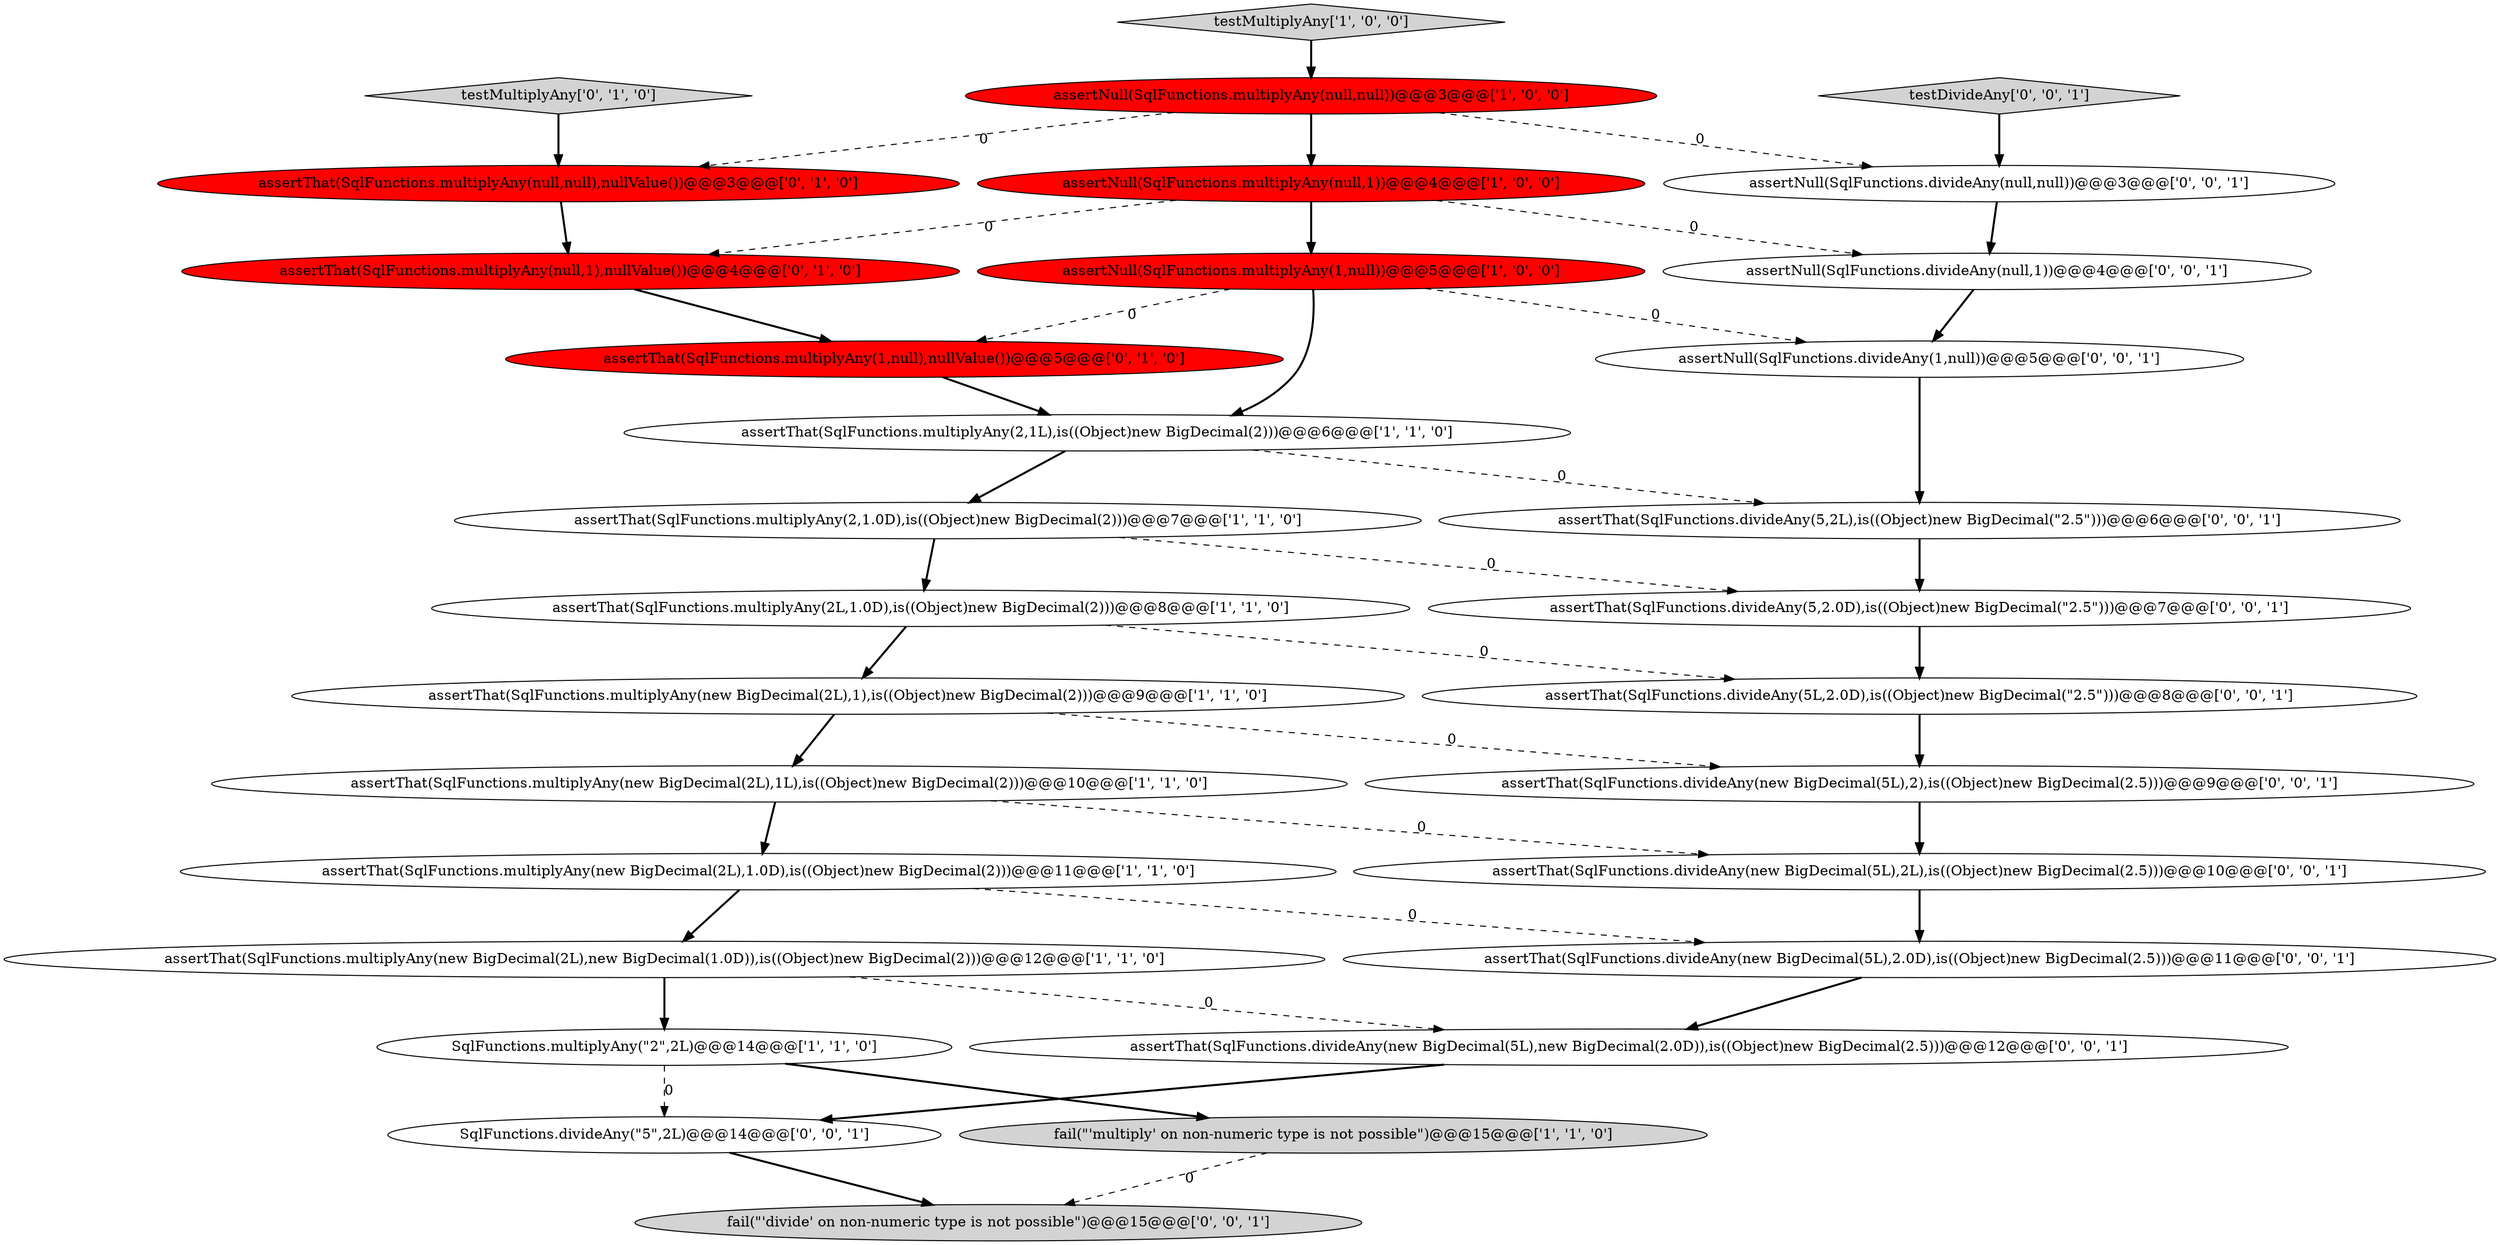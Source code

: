 digraph {
23 [style = filled, label = "assertThat(SqlFunctions.divideAny(new BigDecimal(5L),2),is((Object)new BigDecimal(2.5)))@@@9@@@['0', '0', '1']", fillcolor = white, shape = ellipse image = "AAA0AAABBB3BBB"];
20 [style = filled, label = "fail(\"'divide' on non-numeric type is not possible\")@@@15@@@['0', '0', '1']", fillcolor = lightgray, shape = ellipse image = "AAA0AAABBB3BBB"];
11 [style = filled, label = "testMultiplyAny['1', '0', '0']", fillcolor = lightgray, shape = diamond image = "AAA0AAABBB1BBB"];
18 [style = filled, label = "assertThat(SqlFunctions.divideAny(new BigDecimal(5L),2.0D),is((Object)new BigDecimal(2.5)))@@@11@@@['0', '0', '1']", fillcolor = white, shape = ellipse image = "AAA0AAABBB3BBB"];
28 [style = filled, label = "assertThat(SqlFunctions.divideAny(5,2.0D),is((Object)new BigDecimal(\"2.5\")))@@@7@@@['0', '0', '1']", fillcolor = white, shape = ellipse image = "AAA0AAABBB3BBB"];
29 [style = filled, label = "assertThat(SqlFunctions.divideAny(5L,2.0D),is((Object)new BigDecimal(\"2.5\")))@@@8@@@['0', '0', '1']", fillcolor = white, shape = ellipse image = "AAA0AAABBB3BBB"];
16 [style = filled, label = "testMultiplyAny['0', '1', '0']", fillcolor = lightgray, shape = diamond image = "AAA0AAABBB2BBB"];
0 [style = filled, label = "assertThat(SqlFunctions.multiplyAny(new BigDecimal(2L),1.0D),is((Object)new BigDecimal(2)))@@@11@@@['1', '1', '0']", fillcolor = white, shape = ellipse image = "AAA0AAABBB1BBB"];
19 [style = filled, label = "assertThat(SqlFunctions.divideAny(new BigDecimal(5L),new BigDecimal(2.0D)),is((Object)new BigDecimal(2.5)))@@@12@@@['0', '0', '1']", fillcolor = white, shape = ellipse image = "AAA0AAABBB3BBB"];
26 [style = filled, label = "testDivideAny['0', '0', '1']", fillcolor = lightgray, shape = diamond image = "AAA0AAABBB3BBB"];
24 [style = filled, label = "assertNull(SqlFunctions.divideAny(null,null))@@@3@@@['0', '0', '1']", fillcolor = white, shape = ellipse image = "AAA0AAABBB3BBB"];
27 [style = filled, label = "assertNull(SqlFunctions.divideAny(1,null))@@@5@@@['0', '0', '1']", fillcolor = white, shape = ellipse image = "AAA0AAABBB3BBB"];
21 [style = filled, label = "assertNull(SqlFunctions.divideAny(null,1))@@@4@@@['0', '0', '1']", fillcolor = white, shape = ellipse image = "AAA0AAABBB3BBB"];
13 [style = filled, label = "assertThat(SqlFunctions.multiplyAny(1,null),nullValue())@@@5@@@['0', '1', '0']", fillcolor = red, shape = ellipse image = "AAA1AAABBB2BBB"];
22 [style = filled, label = "SqlFunctions.divideAny(\"5\",2L)@@@14@@@['0', '0', '1']", fillcolor = white, shape = ellipse image = "AAA0AAABBB3BBB"];
9 [style = filled, label = "assertThat(SqlFunctions.multiplyAny(new BigDecimal(2L),1L),is((Object)new BigDecimal(2)))@@@10@@@['1', '1', '0']", fillcolor = white, shape = ellipse image = "AAA0AAABBB1BBB"];
4 [style = filled, label = "assertNull(SqlFunctions.multiplyAny(null,1))@@@4@@@['1', '0', '0']", fillcolor = red, shape = ellipse image = "AAA1AAABBB1BBB"];
8 [style = filled, label = "assertThat(SqlFunctions.multiplyAny(2,1L),is((Object)new BigDecimal(2)))@@@6@@@['1', '1', '0']", fillcolor = white, shape = ellipse image = "AAA0AAABBB1BBB"];
12 [style = filled, label = "assertThat(SqlFunctions.multiplyAny(new BigDecimal(2L),1),is((Object)new BigDecimal(2)))@@@9@@@['1', '1', '0']", fillcolor = white, shape = ellipse image = "AAA0AAABBB1BBB"];
2 [style = filled, label = "fail(\"'multiply' on non-numeric type is not possible\")@@@15@@@['1', '1', '0']", fillcolor = lightgray, shape = ellipse image = "AAA0AAABBB1BBB"];
1 [style = filled, label = "assertNull(SqlFunctions.multiplyAny(1,null))@@@5@@@['1', '0', '0']", fillcolor = red, shape = ellipse image = "AAA1AAABBB1BBB"];
14 [style = filled, label = "assertThat(SqlFunctions.multiplyAny(null,null),nullValue())@@@3@@@['0', '1', '0']", fillcolor = red, shape = ellipse image = "AAA1AAABBB2BBB"];
15 [style = filled, label = "assertThat(SqlFunctions.multiplyAny(null,1),nullValue())@@@4@@@['0', '1', '0']", fillcolor = red, shape = ellipse image = "AAA1AAABBB2BBB"];
7 [style = filled, label = "assertThat(SqlFunctions.multiplyAny(2,1.0D),is((Object)new BigDecimal(2)))@@@7@@@['1', '1', '0']", fillcolor = white, shape = ellipse image = "AAA0AAABBB1BBB"];
3 [style = filled, label = "assertNull(SqlFunctions.multiplyAny(null,null))@@@3@@@['1', '0', '0']", fillcolor = red, shape = ellipse image = "AAA1AAABBB1BBB"];
25 [style = filled, label = "assertThat(SqlFunctions.divideAny(5,2L),is((Object)new BigDecimal(\"2.5\")))@@@6@@@['0', '0', '1']", fillcolor = white, shape = ellipse image = "AAA0AAABBB3BBB"];
17 [style = filled, label = "assertThat(SqlFunctions.divideAny(new BigDecimal(5L),2L),is((Object)new BigDecimal(2.5)))@@@10@@@['0', '0', '1']", fillcolor = white, shape = ellipse image = "AAA0AAABBB3BBB"];
6 [style = filled, label = "assertThat(SqlFunctions.multiplyAny(new BigDecimal(2L),new BigDecimal(1.0D)),is((Object)new BigDecimal(2)))@@@12@@@['1', '1', '0']", fillcolor = white, shape = ellipse image = "AAA0AAABBB1BBB"];
5 [style = filled, label = "assertThat(SqlFunctions.multiplyAny(2L,1.0D),is((Object)new BigDecimal(2)))@@@8@@@['1', '1', '0']", fillcolor = white, shape = ellipse image = "AAA0AAABBB1BBB"];
10 [style = filled, label = "SqlFunctions.multiplyAny(\"2\",2L)@@@14@@@['1', '1', '0']", fillcolor = white, shape = ellipse image = "AAA0AAABBB1BBB"];
28->29 [style = bold, label=""];
15->13 [style = bold, label=""];
25->28 [style = bold, label=""];
1->8 [style = bold, label=""];
12->23 [style = dashed, label="0"];
9->0 [style = bold, label=""];
2->20 [style = dashed, label="0"];
21->27 [style = bold, label=""];
0->6 [style = bold, label=""];
1->27 [style = dashed, label="0"];
3->24 [style = dashed, label="0"];
18->19 [style = bold, label=""];
29->23 [style = bold, label=""];
5->29 [style = dashed, label="0"];
10->22 [style = dashed, label="0"];
12->9 [style = bold, label=""];
26->24 [style = bold, label=""];
4->21 [style = dashed, label="0"];
3->4 [style = bold, label=""];
8->7 [style = bold, label=""];
1->13 [style = dashed, label="0"];
7->5 [style = bold, label=""];
22->20 [style = bold, label=""];
5->12 [style = bold, label=""];
11->3 [style = bold, label=""];
24->21 [style = bold, label=""];
7->28 [style = dashed, label="0"];
4->15 [style = dashed, label="0"];
6->10 [style = bold, label=""];
9->17 [style = dashed, label="0"];
6->19 [style = dashed, label="0"];
0->18 [style = dashed, label="0"];
16->14 [style = bold, label=""];
23->17 [style = bold, label=""];
8->25 [style = dashed, label="0"];
10->2 [style = bold, label=""];
4->1 [style = bold, label=""];
14->15 [style = bold, label=""];
13->8 [style = bold, label=""];
3->14 [style = dashed, label="0"];
19->22 [style = bold, label=""];
27->25 [style = bold, label=""];
17->18 [style = bold, label=""];
}
